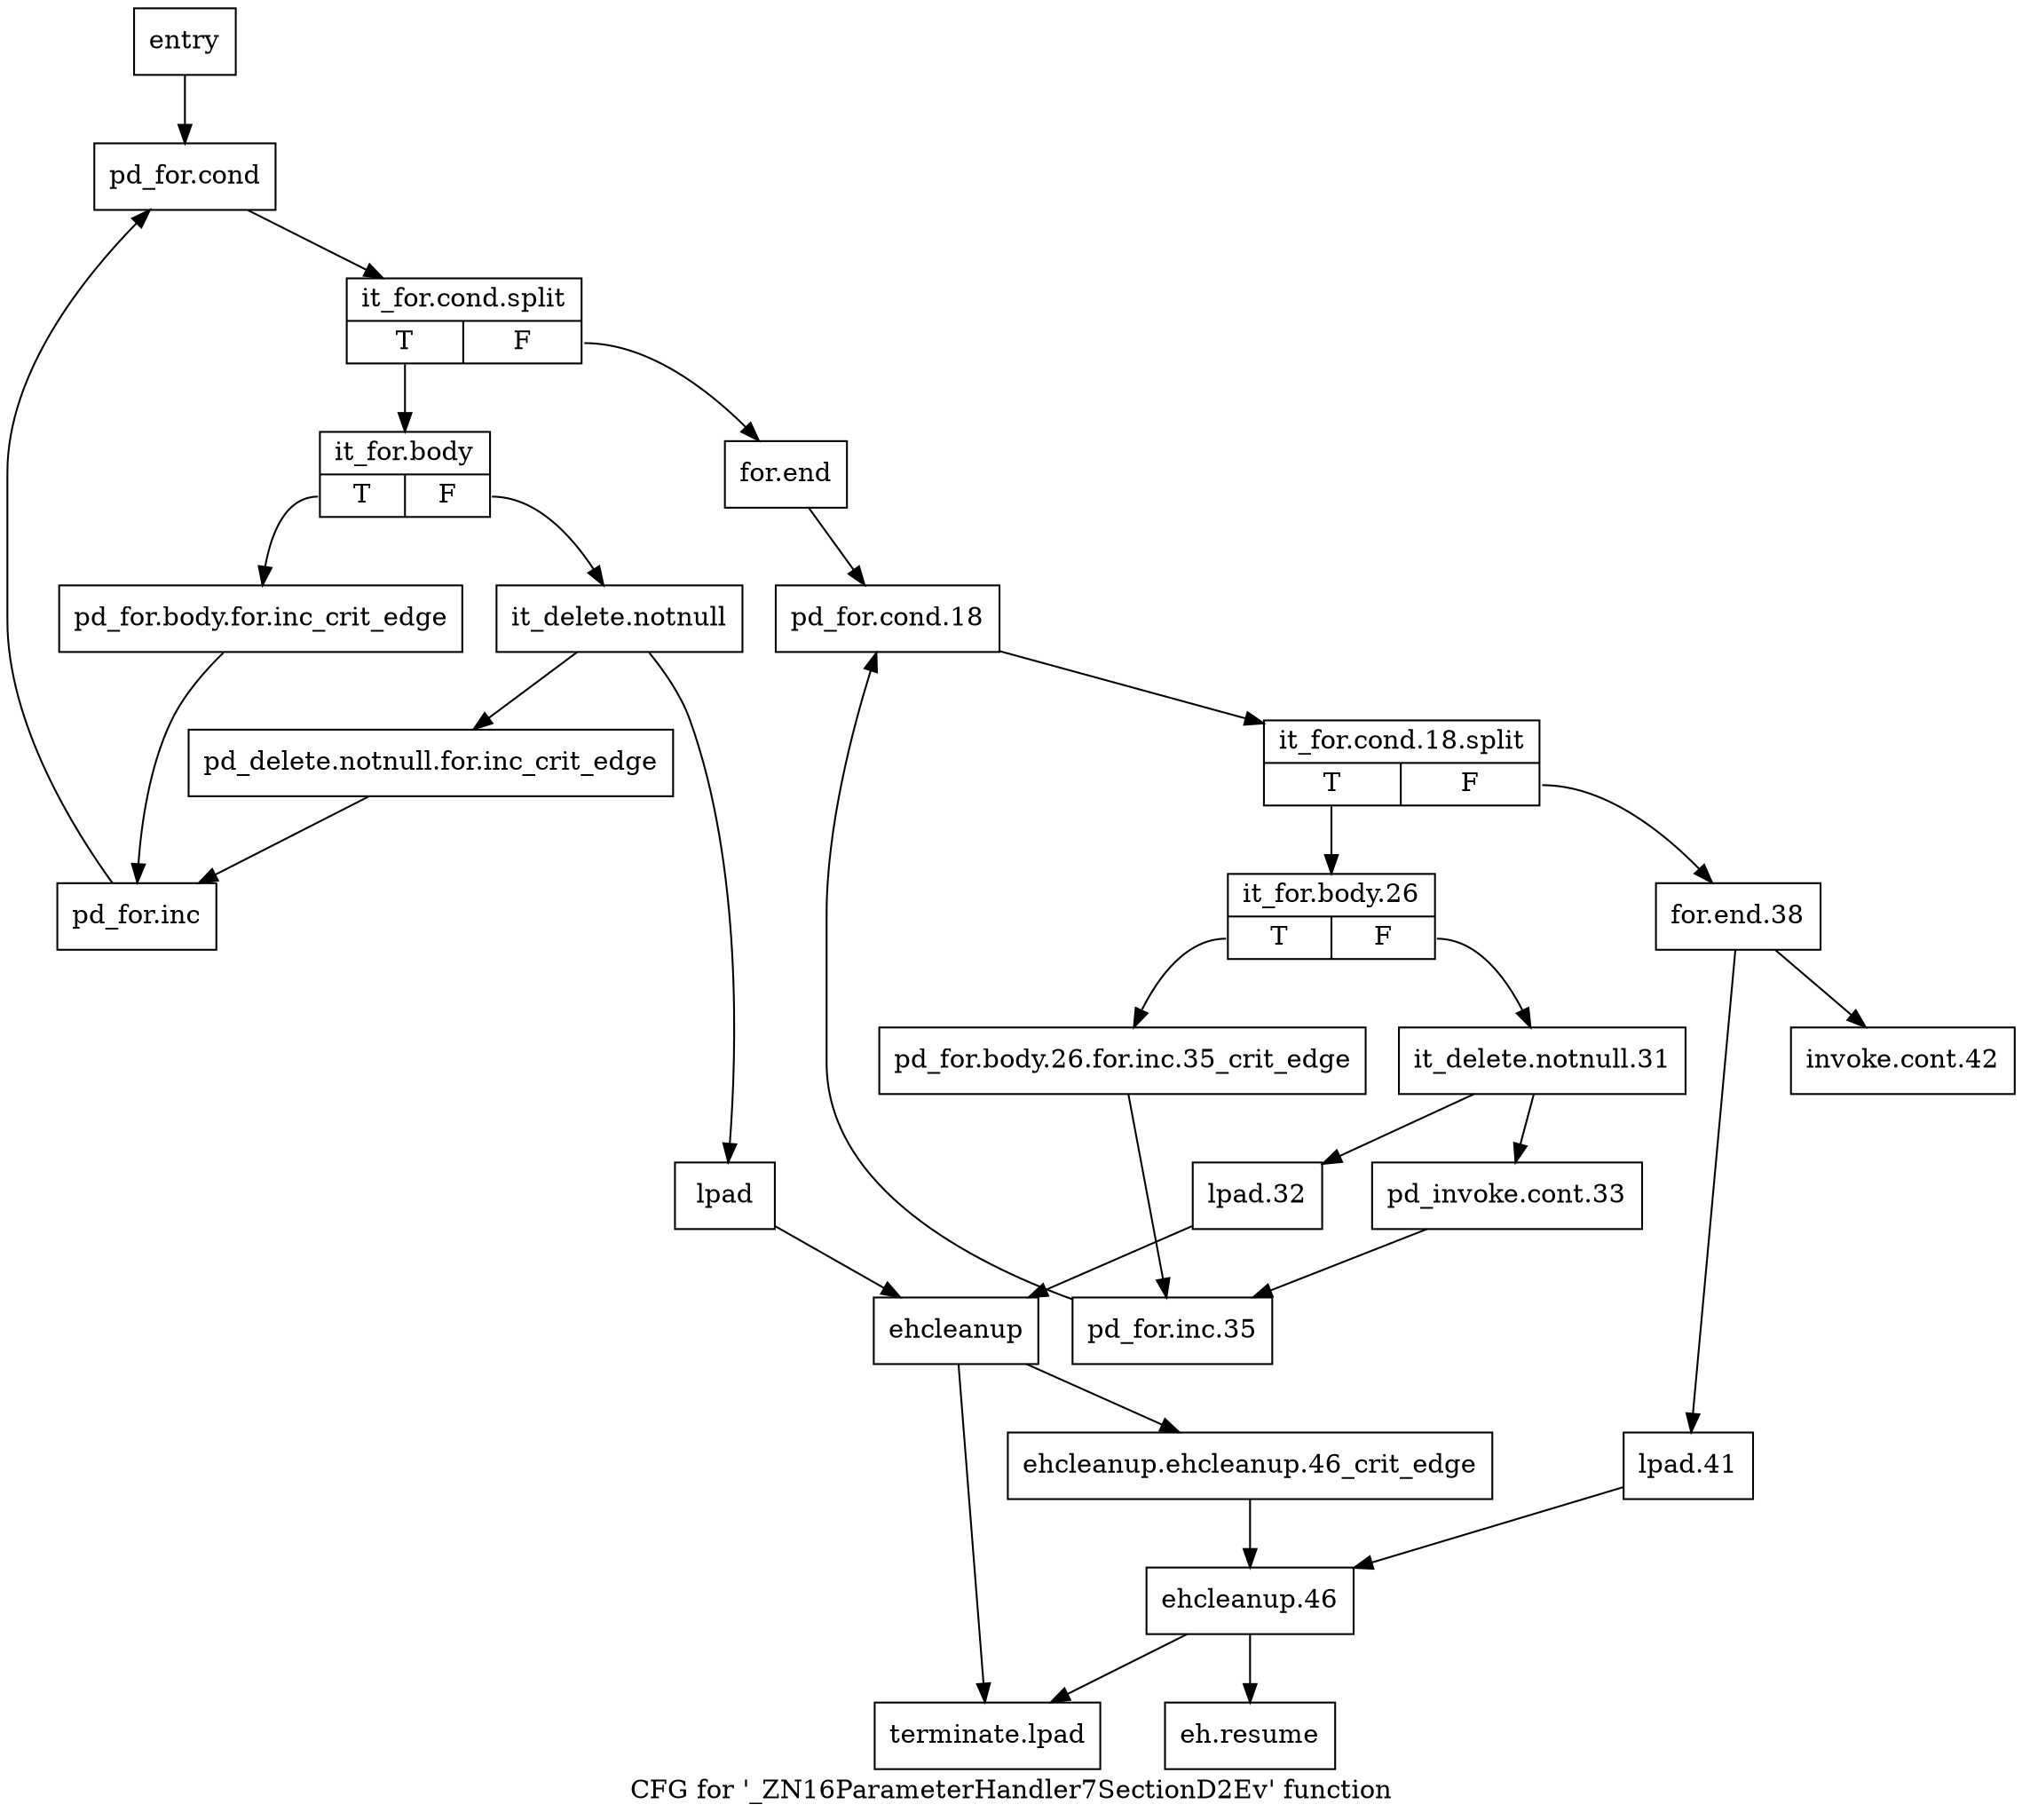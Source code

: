 digraph "CFG for '_ZN16ParameterHandler7SectionD2Ev' function" {
	label="CFG for '_ZN16ParameterHandler7SectionD2Ev' function";

	Node0x6a200f0 [shape=record,label="{entry}"];
	Node0x6a200f0 -> Node0x6a20580;
	Node0x6a20580 [shape=record,label="{pd_for.cond}"];
	Node0x6a20580 -> Node0xaea47a0;
	Node0xaea47a0 [shape=record,label="{it_for.cond.split|{<s0>T|<s1>F}}"];
	Node0xaea47a0:s0 -> Node0x6a205d0;
	Node0xaea47a0:s1 -> Node0x6a207b0;
	Node0x6a205d0 [shape=record,label="{it_for.body|{<s0>T|<s1>F}}"];
	Node0x6a205d0:s0 -> Node0x6a20620;
	Node0x6a205d0:s1 -> Node0x6a20670;
	Node0x6a20620 [shape=record,label="{pd_for.body.for.inc_crit_edge}"];
	Node0x6a20620 -> Node0x6a20710;
	Node0x6a20670 [shape=record,label="{it_delete.notnull}"];
	Node0x6a20670 -> Node0x6a206c0;
	Node0x6a20670 -> Node0x6a20760;
	Node0x6a206c0 [shape=record,label="{pd_delete.notnull.for.inc_crit_edge}"];
	Node0x6a206c0 -> Node0x6a20710;
	Node0x6a20710 [shape=record,label="{pd_for.inc}"];
	Node0x6a20710 -> Node0x6a20580;
	Node0x6a20760 [shape=record,label="{lpad}"];
	Node0x6a20760 -> Node0x6a20b20;
	Node0x6a207b0 [shape=record,label="{for.end}"];
	Node0x6a207b0 -> Node0x6a20800;
	Node0x6a20800 [shape=record,label="{pd_for.cond.18}"];
	Node0x6a20800 -> Node0xaea4150;
	Node0xaea4150 [shape=record,label="{it_for.cond.18.split|{<s0>T|<s1>F}}"];
	Node0xaea4150:s0 -> Node0x6a20850;
	Node0xaea4150:s1 -> Node0x6a20a30;
	Node0x6a20850 [shape=record,label="{it_for.body.26|{<s0>T|<s1>F}}"];
	Node0x6a20850:s0 -> Node0x6a208a0;
	Node0x6a20850:s1 -> Node0x6a208f0;
	Node0x6a208a0 [shape=record,label="{pd_for.body.26.for.inc.35_crit_edge}"];
	Node0x6a208a0 -> Node0x6a20990;
	Node0x6a208f0 [shape=record,label="{it_delete.notnull.31}"];
	Node0x6a208f0 -> Node0x6a20940;
	Node0x6a208f0 -> Node0x6a209e0;
	Node0x6a20940 [shape=record,label="{pd_invoke.cont.33}"];
	Node0x6a20940 -> Node0x6a20990;
	Node0x6a20990 [shape=record,label="{pd_for.inc.35}"];
	Node0x6a20990 -> Node0x6a20800;
	Node0x6a209e0 [shape=record,label="{lpad.32}"];
	Node0x6a209e0 -> Node0x6a20b20;
	Node0x6a20a30 [shape=record,label="{for.end.38}"];
	Node0x6a20a30 -> Node0x6a20a80;
	Node0x6a20a30 -> Node0x6a20ad0;
	Node0x6a20a80 [shape=record,label="{invoke.cont.42}"];
	Node0x6a20ad0 [shape=record,label="{lpad.41}"];
	Node0x6a20ad0 -> Node0x6a20bc0;
	Node0x6a20b20 [shape=record,label="{ehcleanup}"];
	Node0x6a20b20 -> Node0x6a20b70;
	Node0x6a20b20 -> Node0x6a20c60;
	Node0x6a20b70 [shape=record,label="{ehcleanup.ehcleanup.46_crit_edge}"];
	Node0x6a20b70 -> Node0x6a20bc0;
	Node0x6a20bc0 [shape=record,label="{ehcleanup.46}"];
	Node0x6a20bc0 -> Node0x6a20c10;
	Node0x6a20bc0 -> Node0x6a20c60;
	Node0x6a20c10 [shape=record,label="{eh.resume}"];
	Node0x6a20c60 [shape=record,label="{terminate.lpad}"];
}
